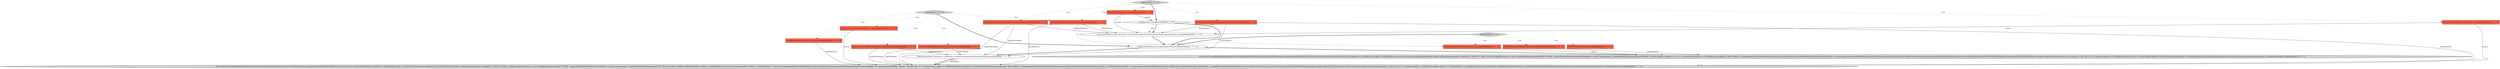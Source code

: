 digraph {
14 [style = filled, label = "return insertData(session,ArrayUtils.concatArrays(updateAttributes,keyAttributes),keysReceiver,source)@@@4@@@['0', '1', '0']", fillcolor = white, shape = ellipse image = "AAA1AAABBB2BBB"];
13 [style = filled, label = "@NotNull final DBSAttributeBase(( updateAttributes@@@2@@@['0', '1', '0']", fillcolor = tomato, shape = box image = "AAA0AAABBB2BBB"];
6 [style = filled, label = "return new ExecuteBatchImpl(attributes,keysReceiver,false){@NotNull @Override protected DBCStatement prepareStatement(@NotNull DBCSession session,Object(( attributeValues){String tableAlias = nullSQLDialect dialect = ((SQLDataSource)session.getDataSource()).getSQLDialect()if (dialect.supportsAliasInUpdate()) {tableAlias = DEFAULT_TABLE_ALIAS}StringBuilder query = new StringBuilder()query.append(\"UPDATE \").append(getFullQualifiedName())if (tableAlias != null) {query.append(' ').append(tableAlias)}query.append(\"SET \")boolean hasKey = falsefor (DBSAttributeBase attribute : updateAttributes){if (hasKey) query.append(\",\")hasKey = trueif (tableAlias != null) {query.append(tableAlias).append(dialect.getStructSeparator())}query.append(getAttributeName(attribute)).append(\"=?\")}query.append(\"WHERE \")hasKey = falsefor (int i = 0 i < keyAttributes.length i++){DBSAttributeBase attribute = keyAttributes(i(if (hasKey) query.append(\" AND \")hasKey = trueappendAttributeCriteria(tableAlias,dialect,query,attribute,attributeValues(updateAttributes.length + i()}DBCStatement dbStat = session.prepareStatement(DBCStatementType.QUERY,query.toString(),false,false,keysReceiver != null)dbStat.setStatementSource(source)return dbStat}@Override protected void bindStatement(@NotNull DBDValueHandler(( handlers,@NotNull DBCStatement statement,Object(( attributeValues){int paramIndex = 0for (int k = 0 k < handlers.length k++){DBSAttributeBase attribute = attributes(k(if (k >= updateAttributes.length && DBUtils.isNullValue(attributeValues(k()) {continue}handlers(k(.bindValueObject(statement.getSession(),statement,attribute,paramIndex++,attributeValues(k()}}}@@@8@@@['1', '1', '0']", fillcolor = lightgray, shape = ellipse image = "AAA0AAABBB1BBB"];
8 [style = filled, label = "readRequiredMeta(session.getProgressMonitor())@@@3@@@['1', '1', '1']", fillcolor = white, shape = ellipse image = "AAA0AAABBB1BBB"];
3 [style = filled, label = "@NotNull final DBSAttributeBase(( updateAttributes@@@2@@@['1', '0', '0']", fillcolor = tomato, shape = box image = "AAA0AAABBB1BBB"];
19 [style = filled, label = "@NotNull final DBCExecutionSource source@@@2@@@['0', '0', '1']", fillcolor = tomato, shape = box image = "AAA0AAABBB3BBB"];
11 [style = filled, label = "@NotNull DBCSession session@@@2@@@['0', '1', '0']", fillcolor = tomato, shape = box image = "AAA0AAABBB2BBB"];
7 [style = filled, label = "@Nullable DBDDataReceiver keysReceiver@@@2@@@['1', '1', '0']", fillcolor = tomato, shape = box image = "AAA0AAABBB1BBB"];
12 [style = filled, label = "updateData['0', '1', '0']", fillcolor = lightgray, shape = diamond image = "AAA0AAABBB2BBB"];
18 [style = filled, label = "deleteData['0', '0', '1']", fillcolor = lightgray, shape = diamond image = "AAA0AAABBB3BBB"];
0 [style = filled, label = "@NotNull final DBCExecutionSource source@@@2@@@['1', '0', '0']", fillcolor = tomato, shape = box image = "AAA0AAABBB1BBB"];
10 [style = filled, label = "useUpsert(session)@@@3@@@['0', '1', '0']", fillcolor = white, shape = diamond image = "AAA1AAABBB2BBB"];
1 [style = filled, label = "@NotNull final DBSAttributeBase(( keyAttributes@@@2@@@['1', '0', '0']", fillcolor = tomato, shape = box image = "AAA0AAABBB1BBB"];
9 [style = filled, label = "@NotNull final DBCExecutionSource source@@@2@@@['0', '1', '0']", fillcolor = tomato, shape = box image = "AAA0AAABBB2BBB"];
17 [style = filled, label = "@NotNull final DBSAttributeBase(( keyAttributes@@@2@@@['0', '0', '1']", fillcolor = tomato, shape = box image = "AAA0AAABBB3BBB"];
5 [style = filled, label = "@Nullable DBDDataReceiver keysReceiver@@@2@@@['1', '0', '0']", fillcolor = tomato, shape = box image = "AAA0AAABBB1BBB"];
16 [style = filled, label = "@NotNull DBCSession session@@@2@@@['0', '0', '1']", fillcolor = tomato, shape = box image = "AAA0AAABBB3BBB"];
4 [style = filled, label = "DBSAttributeBase(( attributes = ArrayUtils.concatArrays(updateAttributes,keyAttributes)@@@7@@@['1', '1', '0']", fillcolor = white, shape = ellipse image = "AAA0AAABBB1BBB"];
15 [style = filled, label = "@NotNull final DBSAttributeBase(( keyAttributes@@@2@@@['0', '1', '0']", fillcolor = tomato, shape = box image = "AAA0AAABBB2BBB"];
2 [style = filled, label = "updateData['1', '0', '0']", fillcolor = lightgray, shape = diamond image = "AAA0AAABBB1BBB"];
20 [style = filled, label = "return new ExecuteBatchImpl(keyAttributes,null,false){@NotNull @Override protected DBCStatement prepareStatement(@NotNull DBCSession session,Object(( attributeValues){String tableAlias = nullSQLDialect dialect = ((SQLDataSource)session.getDataSource()).getSQLDialect()if (dialect.supportsAliasInUpdate()) {tableAlias = DEFAULT_TABLE_ALIAS}StringBuilder query = new StringBuilder()query.append(\"DELETE FROM \").append(getFullQualifiedName())if (tableAlias != null) {query.append(' ').append(tableAlias)}query.append(\"WHERE \")boolean hasKey = falsefor (int i = 0 i < keyAttributes.length i++){if (hasKey) query.append(\" AND \")hasKey = trueappendAttributeCriteria(tableAlias,dialect,query,keyAttributes(i(,attributeValues(i()}DBCStatement dbStat = session.prepareStatement(DBCStatementType.QUERY,query.toString(),false,false,false)dbStat.setStatementSource(source)return dbStat}@Override protected void bindStatement(@NotNull DBDValueHandler(( handlers,@NotNull DBCStatement statement,Object(( attributeValues){int paramIndex = 0for (int k = 0 k < handlers.length k++){DBSAttributeBase attribute = attributes(k(if (DBUtils.isNullValue(attributeValues(k()) {continue}handlers(k(.bindValueObject(statement.getSession(),statement,attribute,paramIndex++,attributeValues(k()}}}@@@4@@@['0', '0', '1']", fillcolor = lightgray, shape = ellipse image = "AAA0AAABBB3BBB"];
12->7 [style = dotted, label="true"];
4->6 [style = bold, label=""];
2->3 [style = dotted, label="true"];
8->4 [style = bold, label=""];
17->20 [style = solid, label="keyAttributes"];
7->14 [style = solid, label="keysReceiver"];
1->6 [style = solid, label="keyAttributes"];
12->11 [style = dotted, label="true"];
11->10 [style = solid, label="session"];
2->5 [style = dotted, label="true"];
12->13 [style = dotted, label="true"];
10->8 [style = bold, label=""];
11->14 [style = solid, label="session"];
7->19 [style = dashed, label="0"];
12->15 [style = dotted, label="true"];
13->4 [style = solid, label="updateAttributes"];
9->6 [style = solid, label="source"];
13->14 [style = solid, label="updateAttributes"];
15->4 [style = solid, label="keyAttributes"];
7->6 [style = solid, label="keysReceiver"];
2->8 [style = bold, label=""];
18->16 [style = dotted, label="true"];
2->1 [style = dotted, label="true"];
12->10 [style = bold, label=""];
5->6 [style = solid, label="keysReceiver"];
15->14 [style = solid, label="keyAttributes"];
18->17 [style = dotted, label="true"];
3->6 [style = solid, label="updateAttributes"];
9->14 [style = solid, label="source"];
12->9 [style = dotted, label="true"];
1->4 [style = solid, label="keyAttributes"];
14->8 [style = bold, label=""];
18->19 [style = dotted, label="true"];
13->6 [style = solid, label="updateAttributes"];
0->6 [style = solid, label="source"];
15->6 [style = solid, label="keyAttributes"];
18->8 [style = bold, label=""];
2->0 [style = dotted, label="true"];
4->6 [style = solid, label="attributes"];
10->14 [style = dotted, label="true"];
10->14 [style = bold, label=""];
8->20 [style = bold, label=""];
3->4 [style = solid, label="updateAttributes"];
19->20 [style = solid, label="source"];
2->7 [style = dotted, label="true"];
}

